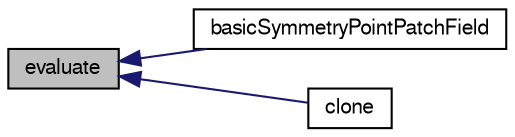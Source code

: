 digraph "evaluate"
{
  bgcolor="transparent";
  edge [fontname="FreeSans",fontsize="10",labelfontname="FreeSans",labelfontsize="10"];
  node [fontname="FreeSans",fontsize="10",shape=record];
  rankdir="LR";
  Node32 [label="evaluate",height=0.2,width=0.4,color="black", fillcolor="grey75", style="filled", fontcolor="black"];
  Node32 -> Node33 [dir="back",color="midnightblue",fontsize="10",style="solid",fontname="FreeSans"];
  Node33 [label="basicSymmetryPointPatchField",height=0.2,width=0.4,color="black",URL="$a26558.html#a4ea6e7d0bfa1c1931645be098783a2ac",tooltip="Construct as copy setting internal field reference. "];
  Node32 -> Node34 [dir="back",color="midnightblue",fontsize="10",style="solid",fontname="FreeSans"];
  Node34 [label="clone",height=0.2,width=0.4,color="black",URL="$a26558.html#aaa3e98c14bf456364e5df0149d610d29",tooltip="Construct and return a clone setting internal field reference. "];
}
